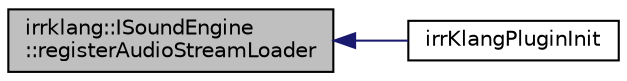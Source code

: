 digraph "irrklang::ISoundEngine::registerAudioStreamLoader"
{
  bgcolor="transparent";
  edge [fontname="Helvetica",fontsize="10",labelfontname="Helvetica",labelfontsize="10"];
  node [fontname="Helvetica",fontsize="10",shape=record];
  rankdir="LR";
  Node1 [label="irrklang::ISoundEngine\l::registerAudioStreamLoader",height=0.2,width=0.4,color="black", fillcolor="grey75", style="filled", fontcolor="black"];
  Node1 -> Node2 [dir="back",color="midnightblue",fontsize="10",style="solid",fontname="Helvetica"];
  Node2 [label="irrKlangPluginInit",height=0.2,width=0.4,color="black",URL="$ikpMP3_8cpp.html#ac6ed931d442f71e992a96cdc08e58142"];
}
